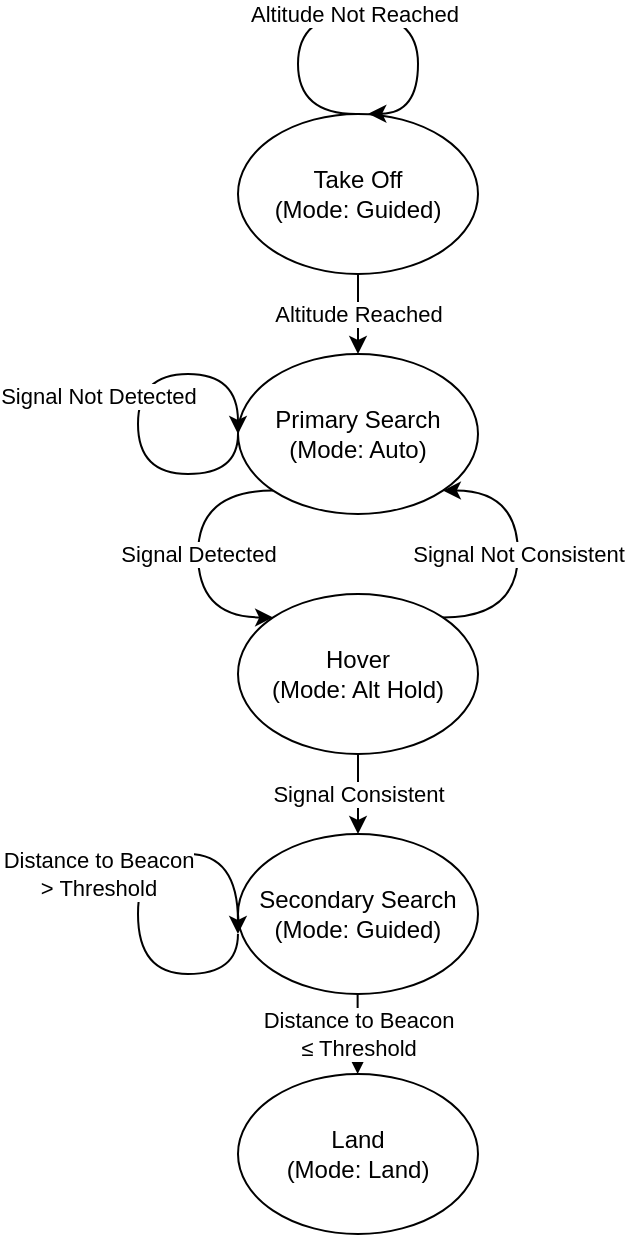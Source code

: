 <mxfile version="18.0.3" type="device"><diagram id="Ner8Kf3ssy_R6SiRLKLo" name="Page-1"><mxGraphModel dx="1159" dy="762" grid="1" gridSize="10" guides="1" tooltips="1" connect="1" arrows="1" fold="1" page="1" pageScale="1" pageWidth="850" pageHeight="1100" math="0" shadow="0"><root><mxCell id="0"/><mxCell id="1" parent="0"/><mxCell id="-s3yO85LZnxS4QhMNhlK-8" value="Altitude Reached" style="edgeStyle=orthogonalEdgeStyle;curved=1;orthogonalLoop=1;jettySize=auto;html=1;entryX=0.5;entryY=0;entryDx=0;entryDy=0;" edge="1" parent="1" source="-s3yO85LZnxS4QhMNhlK-1" target="-s3yO85LZnxS4QhMNhlK-2"><mxGeometry relative="1" as="geometry"/></mxCell><mxCell id="-s3yO85LZnxS4QhMNhlK-1" value="Take Off&lt;br&gt;(Mode: Guided)" style="ellipse;whiteSpace=wrap;html=1;" vertex="1" parent="1"><mxGeometry x="320" y="240" width="120" height="80" as="geometry"/></mxCell><mxCell id="-s3yO85LZnxS4QhMNhlK-10" value="Signal Detected" style="edgeStyle=orthogonalEdgeStyle;curved=1;orthogonalLoop=1;jettySize=auto;html=1;entryX=0;entryY=0;entryDx=0;entryDy=0;exitX=0;exitY=1;exitDx=0;exitDy=0;" edge="1" parent="1" source="-s3yO85LZnxS4QhMNhlK-2" target="-s3yO85LZnxS4QhMNhlK-3"><mxGeometry relative="1" as="geometry"><Array as="points"><mxPoint x="300" y="428"/><mxPoint x="300" y="492"/></Array></mxGeometry></mxCell><mxCell id="-s3yO85LZnxS4QhMNhlK-2" value="Primary Search&lt;br&gt;(Mode: Auto)" style="ellipse;whiteSpace=wrap;html=1;" vertex="1" parent="1"><mxGeometry x="320" y="360" width="120" height="80" as="geometry"/></mxCell><mxCell id="-s3yO85LZnxS4QhMNhlK-3" value="Hover&lt;br&gt;(Mode: Alt Hold)" style="ellipse;whiteSpace=wrap;html=1;" vertex="1" parent="1"><mxGeometry x="320" y="480" width="120" height="80" as="geometry"/></mxCell><mxCell id="-s3yO85LZnxS4QhMNhlK-4" value="Secondary Search&lt;br&gt;(Mode: Guided)" style="ellipse;whiteSpace=wrap;html=1;" vertex="1" parent="1"><mxGeometry x="320" y="600" width="120" height="80" as="geometry"/></mxCell><mxCell id="-s3yO85LZnxS4QhMNhlK-5" value="Land&lt;br&gt;(Mode: Land)" style="ellipse;whiteSpace=wrap;html=1;" vertex="1" parent="1"><mxGeometry x="320" y="720" width="120" height="80" as="geometry"/></mxCell><mxCell id="-s3yO85LZnxS4QhMNhlK-7" value="Altitude Not Reached" style="edgeStyle=orthogonalEdgeStyle;orthogonalLoop=1;jettySize=auto;html=1;exitX=0.5;exitY=0;exitDx=0;exitDy=0;entryX=0.543;entryY=-0.002;entryDx=0;entryDy=0;curved=1;entryPerimeter=0;" edge="1" parent="1" target="-s3yO85LZnxS4QhMNhlK-1"><mxGeometry relative="1" as="geometry"><mxPoint x="379" y="240" as="sourcePoint"/><mxPoint x="421.426" y="251.716" as="targetPoint"/><Array as="points"><mxPoint x="350" y="240"/><mxPoint x="350" y="190"/><mxPoint x="410" y="190"/><mxPoint x="410" y="240"/></Array></mxGeometry></mxCell><mxCell id="-s3yO85LZnxS4QhMNhlK-9" value="Signal Not Detected" style="edgeStyle=orthogonalEdgeStyle;orthogonalLoop=1;jettySize=auto;html=1;exitX=0;exitY=0.5;exitDx=0;exitDy=0;curved=1;" edge="1" parent="1" source="-s3yO85LZnxS4QhMNhlK-2"><mxGeometry x="0.091" y="20" relative="1" as="geometry"><mxPoint x="273" y="419.98" as="sourcePoint"/><mxPoint x="320" y="400" as="targetPoint"/><Array as="points"><mxPoint x="320" y="420"/><mxPoint x="270" y="420"/><mxPoint x="270" y="370"/><mxPoint x="320" y="370"/></Array><mxPoint as="offset"/></mxGeometry></mxCell><mxCell id="-s3yO85LZnxS4QhMNhlK-11" value="Signal Not Consistent" style="edgeStyle=orthogonalEdgeStyle;curved=1;orthogonalLoop=1;jettySize=auto;html=1;entryX=1;entryY=1;entryDx=0;entryDy=0;exitX=1;exitY=0;exitDx=0;exitDy=0;" edge="1" parent="1" source="-s3yO85LZnxS4QhMNhlK-3" target="-s3yO85LZnxS4QhMNhlK-2"><mxGeometry relative="1" as="geometry"><mxPoint x="344.493" y="436.069" as="sourcePoint"/><mxPoint x="347.574" y="501.716" as="targetPoint"/><Array as="points"><mxPoint x="460" y="492"/><mxPoint x="460" y="428"/></Array></mxGeometry></mxCell><mxCell id="-s3yO85LZnxS4QhMNhlK-12" value="Signal Consistent" style="edgeStyle=orthogonalEdgeStyle;curved=1;orthogonalLoop=1;jettySize=auto;html=1;exitX=0.5;exitY=1;exitDx=0;exitDy=0;entryX=0.5;entryY=0;entryDx=0;entryDy=0;" edge="1" parent="1" source="-s3yO85LZnxS4QhMNhlK-3" target="-s3yO85LZnxS4QhMNhlK-4"><mxGeometry relative="1" as="geometry"><mxPoint x="344.473" y="539.999" as="sourcePoint"/><mxPoint x="390" y="580" as="targetPoint"/><Array as="points"><mxPoint x="380" y="580"/><mxPoint x="380" y="580"/></Array></mxGeometry></mxCell><mxCell id="-s3yO85LZnxS4QhMNhlK-13" value="Distance to Beacon&lt;br&gt;&amp;gt; Threshold" style="edgeStyle=orthogonalEdgeStyle;orthogonalLoop=1;jettySize=auto;html=1;exitX=0;exitY=0.5;exitDx=0;exitDy=0;curved=1;" edge="1" parent="1"><mxGeometry x="0.091" y="20" relative="1" as="geometry"><mxPoint x="319.98" y="649.98" as="sourcePoint"/><mxPoint x="319.98" y="649.98" as="targetPoint"/><Array as="points"><mxPoint x="319.98" y="669.98"/><mxPoint x="269.98" y="669.98"/><mxPoint x="269.98" y="609.98"/><mxPoint x="319.98" y="609.98"/></Array><mxPoint as="offset"/></mxGeometry></mxCell><mxCell id="-s3yO85LZnxS4QhMNhlK-14" value="Distance to Beacon&lt;br&gt;≤ Threshold" style="edgeStyle=orthogonalEdgeStyle;curved=1;orthogonalLoop=1;jettySize=auto;html=1;exitX=0.5;exitY=1;exitDx=0;exitDy=0;entryX=0.5;entryY=0;entryDx=0;entryDy=0;" edge="1" parent="1"><mxGeometry relative="1" as="geometry"><mxPoint x="379.82" y="680.0" as="sourcePoint"/><mxPoint x="379.82" y="720.0" as="targetPoint"/><Array as="points"><mxPoint x="379.82" y="700"/><mxPoint x="379.82" y="700"/></Array></mxGeometry></mxCell></root></mxGraphModel></diagram></mxfile>